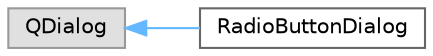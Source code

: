 digraph "Графічна ієрархія класів"
{
 // LATEX_PDF_SIZE
  bgcolor="transparent";
  edge [fontname=Helvetica,fontsize=10,labelfontname=Helvetica,labelfontsize=10];
  node [fontname=Helvetica,fontsize=10,shape=box,height=0.2,width=0.4];
  rankdir="LR";
  Node0 [id="Node000000",label="QDialog",height=0.2,width=0.4,color="grey60", fillcolor="#E0E0E0", style="filled",tooltip=" "];
  Node0 -> Node1 [id="edge1_Node000000_Node000001",dir="back",color="steelblue1",style="solid",tooltip=" "];
  Node1 [id="Node000001",label="RadioButtonDialog",height=0.2,width=0.4,color="grey40", fillcolor="white", style="filled",URL="$class_radio_button_dialog.html",tooltip="Клас RadioButtonDialog представляє діалогове вікно з радіокнопками."];
}
